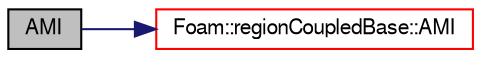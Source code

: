 digraph "AMI"
{
  bgcolor="transparent";
  edge [fontname="FreeSans",fontsize="10",labelfontname="FreeSans",labelfontsize="10"];
  node [fontname="FreeSans",fontsize="10",shape=record];
  rankdir="LR";
  Node667 [label="AMI",height=0.2,width=0.4,color="black", fillcolor="grey75", style="filled", fontcolor="black"];
  Node667 -> Node668 [color="midnightblue",fontsize="10",style="solid",fontname="FreeSans"];
  Node668 [label="Foam::regionCoupledBase::AMI",height=0.2,width=0.4,color="red",URL="$a25182.html#a7e811c50d8adcb4bdb7302cd59c51cc1",tooltip="Return a reference to the AMI interpolator. "];
}
